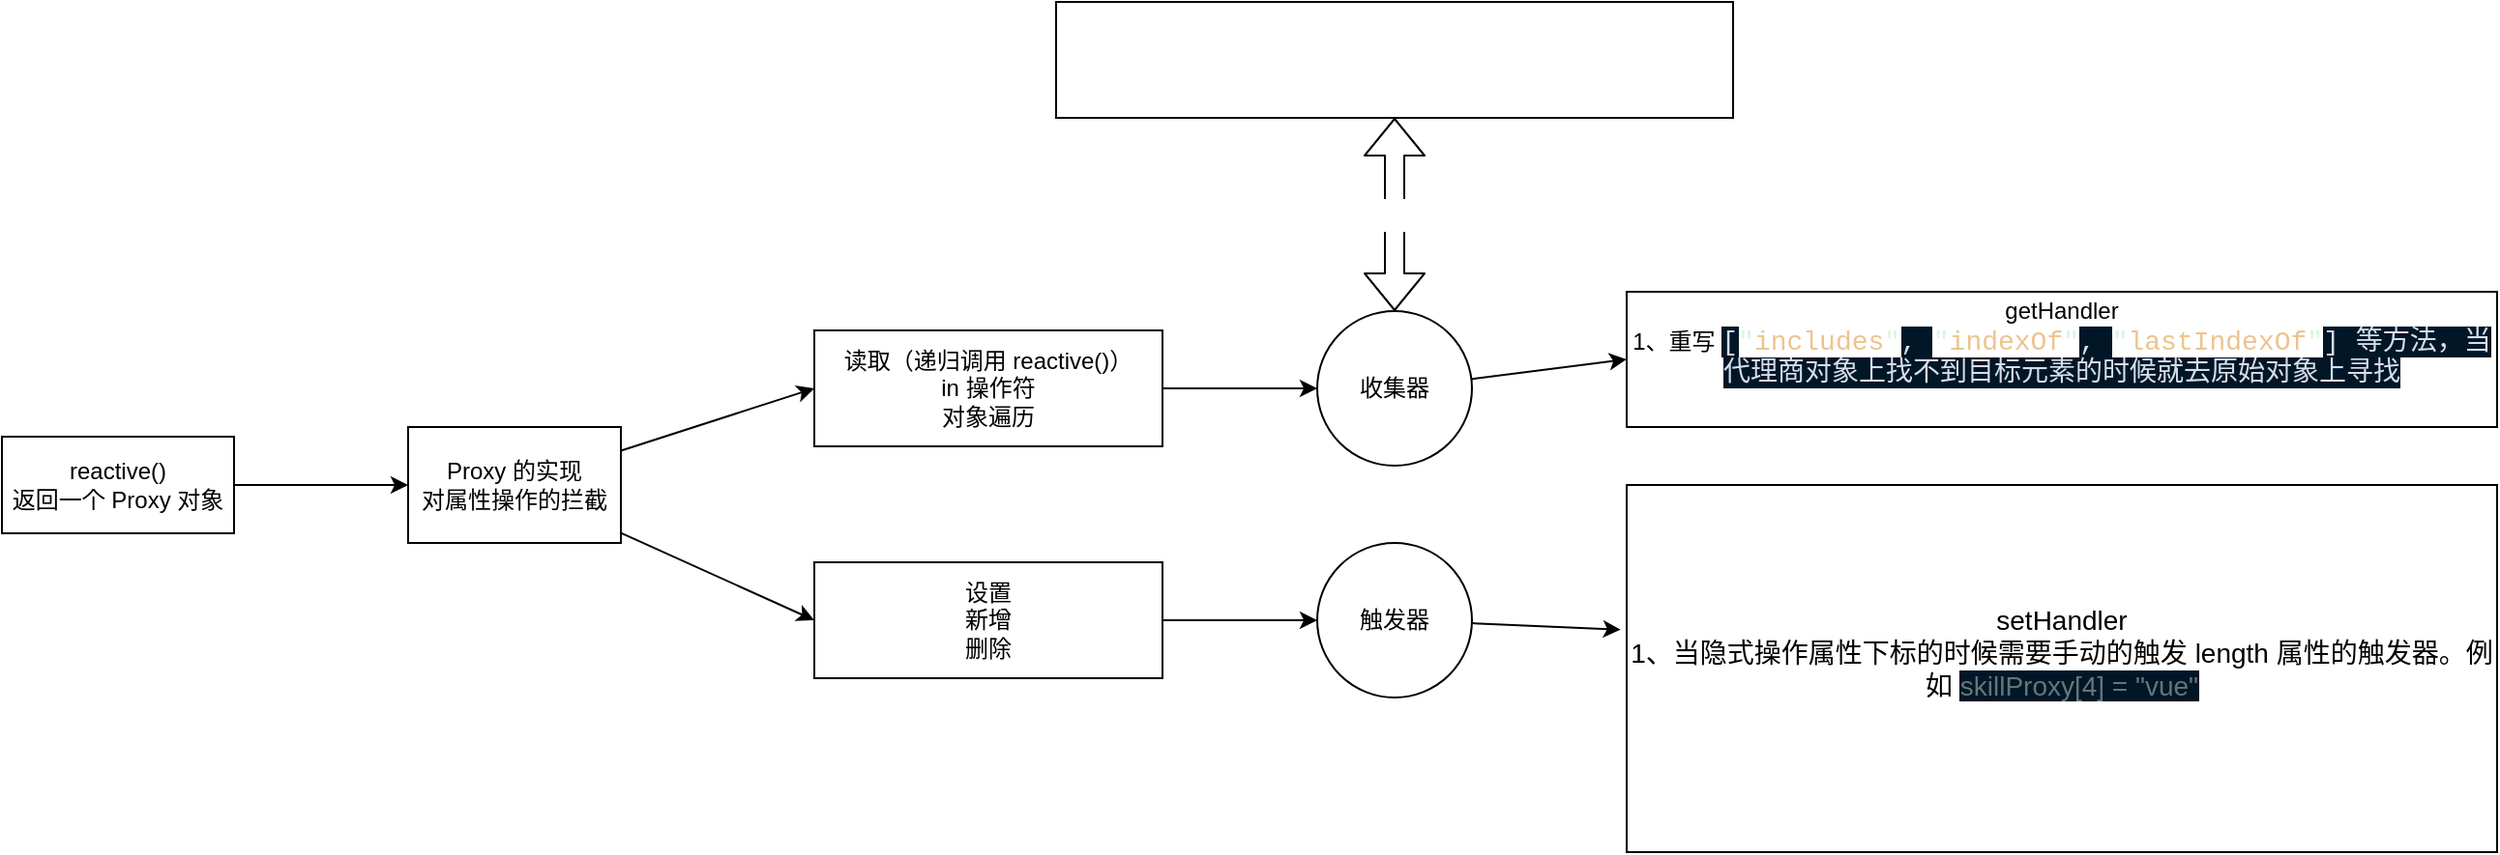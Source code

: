 <mxfile>
    <diagram id="aP1lTed8WYP72Vx3QGsp" name="第 1 页">
        <mxGraphModel dx="2054" dy="1754" grid="1" gridSize="10" guides="1" tooltips="1" connect="1" arrows="1" fold="1" page="1" pageScale="1" pageWidth="827" pageHeight="1169" math="0" shadow="0">
            <root>
                <mxCell id="0"/>
                <mxCell id="1" parent="0"/>
                <mxCell id="4" value="" style="edgeStyle=none;html=1;" parent="1" source="2" target="3" edge="1">
                    <mxGeometry relative="1" as="geometry">
                        <Array as="points">
                            <mxPoint x="-560" y="200"/>
                        </Array>
                    </mxGeometry>
                </mxCell>
                <mxCell id="2" value="reactive()&lt;br&gt;返回一个 Proxy 对象" style="rounded=0;whiteSpace=wrap;html=1;" parent="1" vertex="1">
                    <mxGeometry x="-730" y="175" width="120" height="50" as="geometry"/>
                </mxCell>
                <mxCell id="18" style="edgeStyle=none;html=1;entryX=0;entryY=0.5;entryDx=0;entryDy=0;" parent="1" source="3" target="16" edge="1">
                    <mxGeometry relative="1" as="geometry"/>
                </mxCell>
                <mxCell id="19" style="edgeStyle=none;html=1;entryX=0;entryY=0.5;entryDx=0;entryDy=0;" parent="1" source="3" target="17" edge="1">
                    <mxGeometry relative="1" as="geometry"/>
                </mxCell>
                <mxCell id="3" value="Proxy 的实现&lt;br&gt;对属性操作的拦截" style="whiteSpace=wrap;html=1;rounded=0;" parent="1" vertex="1">
                    <mxGeometry x="-520" y="170" width="110" height="60" as="geometry"/>
                </mxCell>
                <mxCell id="21" value="" style="edgeStyle=none;html=1;" parent="1" source="16" target="20" edge="1">
                    <mxGeometry relative="1" as="geometry"/>
                </mxCell>
                <mxCell id="16" value="读取（递归调用 reactive()）&lt;br&gt;in 操作符&lt;br&gt;对象遍历" style="whiteSpace=wrap;html=1;rounded=0;" parent="1" vertex="1">
                    <mxGeometry x="-310" y="120" width="180" height="60" as="geometry"/>
                </mxCell>
                <mxCell id="23" style="edgeStyle=none;html=1;entryX=0;entryY=0.5;entryDx=0;entryDy=0;" parent="1" source="17" target="22" edge="1">
                    <mxGeometry relative="1" as="geometry"/>
                </mxCell>
                <mxCell id="17" value="设置&lt;br&gt;新增&lt;br&gt;删除" style="whiteSpace=wrap;html=1;rounded=0;" parent="1" vertex="1">
                    <mxGeometry x="-310" y="240" width="180" height="60" as="geometry"/>
                </mxCell>
                <mxCell id="26" style="edgeStyle=none;html=1;entryX=0;entryY=0.5;entryDx=0;entryDy=0;" edge="1" parent="1" source="20" target="25">
                    <mxGeometry relative="1" as="geometry"/>
                </mxCell>
                <mxCell id="20" value="收集器" style="ellipse;whiteSpace=wrap;html=1;rounded=0;" parent="1" vertex="1">
                    <mxGeometry x="-50" y="110" width="80" height="80" as="geometry"/>
                </mxCell>
                <mxCell id="28" style="edgeStyle=none;html=1;entryX=-0.007;entryY=0.394;entryDx=0;entryDy=0;entryPerimeter=0;fontSize=14;fontColor=#FFFFFF;" edge="1" parent="1" source="22" target="27">
                    <mxGeometry relative="1" as="geometry"/>
                </mxCell>
                <mxCell id="22" value="触发器" style="ellipse;whiteSpace=wrap;html=1;rounded=0;" parent="1" vertex="1">
                    <mxGeometry x="-50" y="230" width="80" height="80" as="geometry"/>
                </mxCell>
                <mxCell id="25" value="getHandler&lt;br&gt;1、重写&amp;nbsp;&lt;span style=&quot;background-color: rgb(1, 22, 39); color: rgb(214, 222, 235); font-family: &amp;quot;Fira Code&amp;quot;, Menlo, Monaco, &amp;quot;Courier New&amp;quot;, monospace; font-size: 14px;&quot;&gt;[&lt;/span&gt;&lt;span style=&quot;font-family: &amp;quot;Fira Code&amp;quot;, Menlo, Monaco, &amp;quot;Courier New&amp;quot;, monospace; font-size: 14px; color: rgb(217, 245, 221);&quot;&gt;&quot;&lt;/span&gt;&lt;span style=&quot;font-family: &amp;quot;Fira Code&amp;quot;, Menlo, Monaco, &amp;quot;Courier New&amp;quot;, monospace; font-size: 14px; color: rgb(236, 196, 141);&quot;&gt;includes&lt;/span&gt;&lt;span style=&quot;font-family: &amp;quot;Fira Code&amp;quot;, Menlo, Monaco, &amp;quot;Courier New&amp;quot;, monospace; font-size: 14px; color: rgb(217, 245, 221);&quot;&gt;&quot;&lt;/span&gt;&lt;span style=&quot;background-color: rgb(1, 22, 39); color: rgb(214, 222, 235); font-family: &amp;quot;Fira Code&amp;quot;, Menlo, Monaco, &amp;quot;Courier New&amp;quot;, monospace; font-size: 14px;&quot;&gt;, &lt;/span&gt;&lt;span style=&quot;font-family: &amp;quot;Fira Code&amp;quot;, Menlo, Monaco, &amp;quot;Courier New&amp;quot;, monospace; font-size: 14px; color: rgb(217, 245, 221);&quot;&gt;&quot;&lt;/span&gt;&lt;span style=&quot;font-family: &amp;quot;Fira Code&amp;quot;, Menlo, Monaco, &amp;quot;Courier New&amp;quot;, monospace; font-size: 14px; color: rgb(236, 196, 141);&quot;&gt;indexOf&lt;/span&gt;&lt;span style=&quot;font-family: &amp;quot;Fira Code&amp;quot;, Menlo, Monaco, &amp;quot;Courier New&amp;quot;, monospace; font-size: 14px; color: rgb(217, 245, 221);&quot;&gt;&quot;&lt;/span&gt;&lt;span style=&quot;background-color: rgb(1, 22, 39); color: rgb(214, 222, 235); font-family: &amp;quot;Fira Code&amp;quot;, Menlo, Monaco, &amp;quot;Courier New&amp;quot;, monospace; font-size: 14px;&quot;&gt;, &lt;/span&gt;&lt;span style=&quot;font-family: &amp;quot;Fira Code&amp;quot;, Menlo, Monaco, &amp;quot;Courier New&amp;quot;, monospace; font-size: 14px; color: rgb(217, 245, 221);&quot;&gt;&quot;&lt;/span&gt;&lt;span style=&quot;font-family: &amp;quot;Fira Code&amp;quot;, Menlo, Monaco, &amp;quot;Courier New&amp;quot;, monospace; font-size: 14px; color: rgb(236, 196, 141);&quot;&gt;lastIndexOf&lt;/span&gt;&lt;span style=&quot;font-family: &amp;quot;Fira Code&amp;quot;, Menlo, Monaco, &amp;quot;Courier New&amp;quot;, monospace; font-size: 14px; color: rgb(217, 245, 221);&quot;&gt;&quot;&lt;/span&gt;&lt;span style=&quot;background-color: rgb(1, 22, 39); color: rgb(214, 222, 235); font-family: &amp;quot;Fira Code&amp;quot;, Menlo, Monaco, &amp;quot;Courier New&amp;quot;, monospace; font-size: 14px;&quot;&gt;] 等方法，当代理商对象上找不到目标元素的时候就去原始对象上寻找&lt;br&gt;&lt;br&gt;&lt;/span&gt;" style="whiteSpace=wrap;html=1;rounded=0;" vertex="1" parent="1">
                    <mxGeometry x="110" y="100" width="450" height="70" as="geometry"/>
                </mxCell>
                <mxCell id="27" value="&lt;font style=&quot;font-size: 14px;&quot;&gt;&lt;font style=&quot;&quot;&gt;setHandler&lt;br&gt;1、当隐式操作属性下标的时候需要手动的触发 length 属性的触发器。例如&amp;nbsp;&lt;/font&gt;&lt;font style=&quot;background-color: rgb(1, 22, 39);&quot; color=&quot;#637777&quot;&gt;skillProxy[4] = &quot;vue&quot;&lt;/font&gt;&lt;br&gt;&lt;font style=&quot;&quot; color=&quot;#ffffff&quot;&gt;2、显式操作 length 属性的时候进行删除，也需要手动的执行触发器&lt;/font&gt;&lt;/font&gt;" style="whiteSpace=wrap;html=1;rounded=0;" vertex="1" parent="1">
                    <mxGeometry x="110" y="200" width="450" height="190" as="geometry"/>
                </mxCell>
                <mxCell id="30" value="自定义方法，是否需要进行依赖收集" style="rounded=0;whiteSpace=wrap;html=1;labelBackgroundColor=none;fontSize=14;fontColor=#FFFFFF;" vertex="1" parent="1">
                    <mxGeometry x="-185" y="-50" width="350" height="60" as="geometry"/>
                </mxCell>
                <mxCell id="36" value="" style="shape=flexArrow;endArrow=classic;startArrow=classic;html=1;fontSize=14;fontColor=#FFFFFF;entryX=0.5;entryY=1;entryDx=0;entryDy=0;" edge="1" parent="1" source="20" target="30">
                    <mxGeometry width="100" height="100" relative="1" as="geometry">
                        <mxPoint x="160" y="170" as="sourcePoint"/>
                        <mxPoint x="260" y="70" as="targetPoint"/>
                    </mxGeometry>
                </mxCell>
                <mxCell id="37" value="内部" style="edgeLabel;html=1;align=center;verticalAlign=middle;resizable=0;points=[];fontSize=14;fontFamily=Helvetica;fontColor=#FFFFFF;" vertex="1" connectable="0" parent="36">
                    <mxGeometry x="0.015" y="-2" relative="1" as="geometry">
                        <mxPoint as="offset"/>
                    </mxGeometry>
                </mxCell>
            </root>
        </mxGraphModel>
    </diagram>
</mxfile>